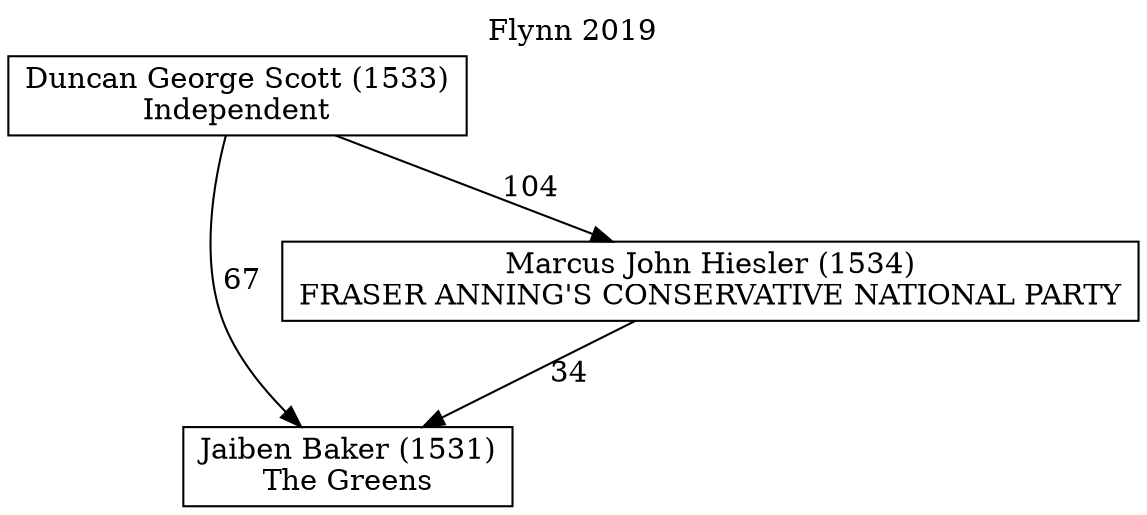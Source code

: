 // House preference flow
digraph "Jaiben Baker (1531)_Flynn_2019" {
	graph [label="Flynn 2019" labelloc=t mclimit=10]
	node [shape=box]
	"Jaiben Baker (1531)" [label="Jaiben Baker (1531)
The Greens"]
	"Marcus John Hiesler (1534)" [label="Marcus John Hiesler (1534)
FRASER ANNING'S CONSERVATIVE NATIONAL PARTY"]
	"Duncan George Scott (1533)" [label="Duncan George Scott (1533)
Independent"]
	"Jaiben Baker (1531)" [label="Jaiben Baker (1531)
The Greens"]
	"Duncan George Scott (1533)" [label="Duncan George Scott (1533)
Independent"]
	"Duncan George Scott (1533)" [label="Duncan George Scott (1533)
Independent"]
	"Marcus John Hiesler (1534)" [label="Marcus John Hiesler (1534)
FRASER ANNING'S CONSERVATIVE NATIONAL PARTY"]
	"Duncan George Scott (1533)" [label="Duncan George Scott (1533)
Independent"]
	"Duncan George Scott (1533)" [label="Duncan George Scott (1533)
Independent"]
	"Marcus John Hiesler (1534)" -> "Jaiben Baker (1531)" [label=34]
	"Duncan George Scott (1533)" -> "Marcus John Hiesler (1534)" [label=104]
	"Duncan George Scott (1533)" -> "Jaiben Baker (1531)" [label=67]
}
